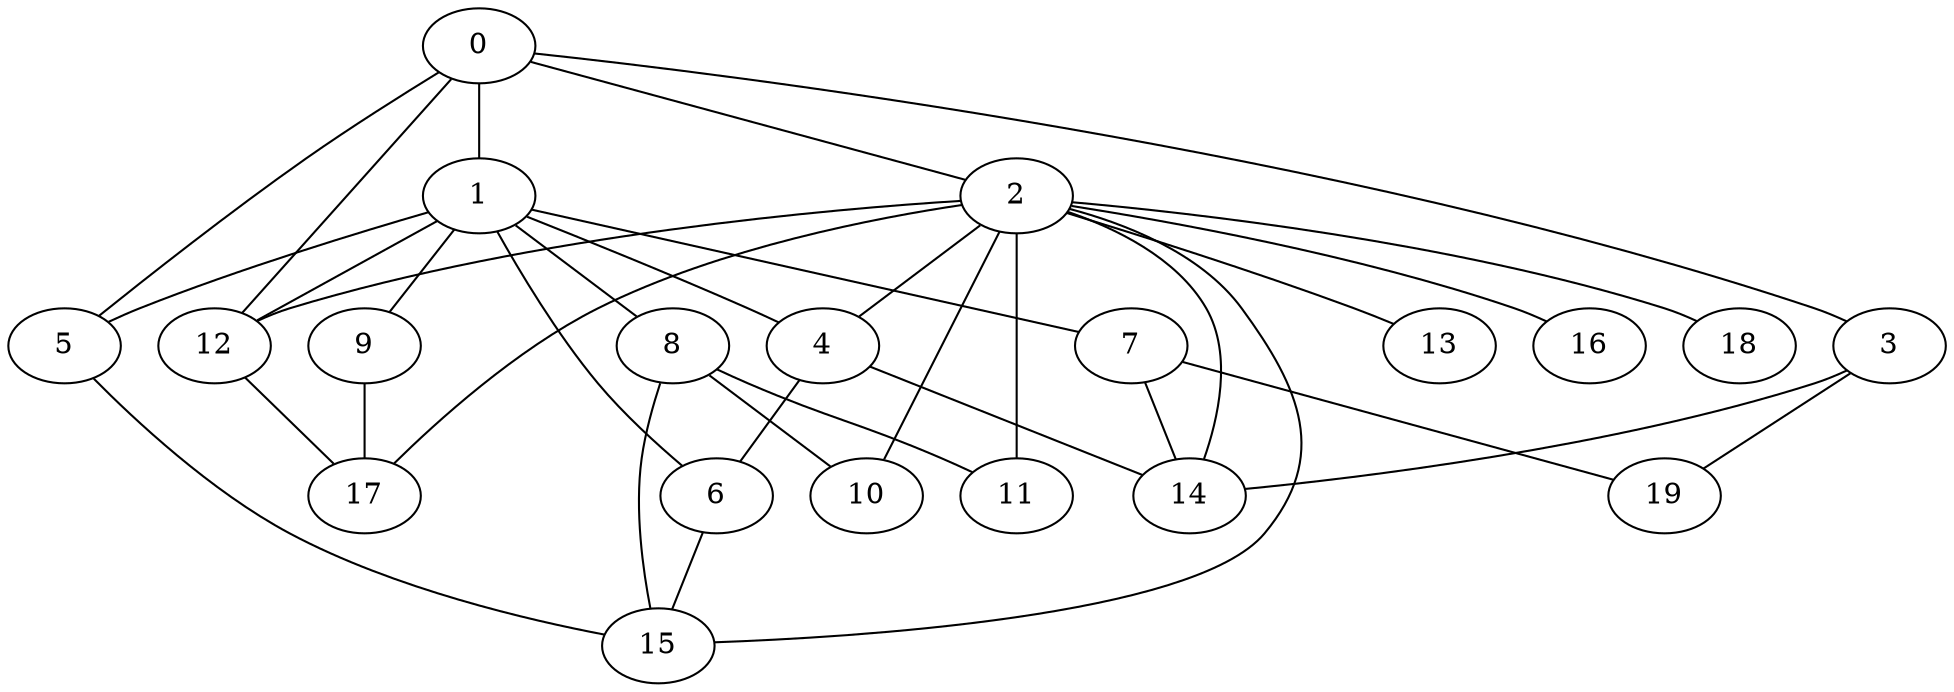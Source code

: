 
graph graphname {
    0 -- 1
0 -- 2
0 -- 3
0 -- 12
0 -- 5
1 -- 4
1 -- 5
1 -- 6
1 -- 7
1 -- 8
1 -- 9
1 -- 12
2 -- 10
2 -- 11
2 -- 12
2 -- 13
2 -- 14
2 -- 15
2 -- 16
2 -- 17
2 -- 18
2 -- 4
3 -- 19
3 -- 14
4 -- 6
4 -- 14
5 -- 15
6 -- 15
7 -- 14
7 -- 19
8 -- 11
8 -- 10
8 -- 15
9 -- 17
12 -- 17

}
